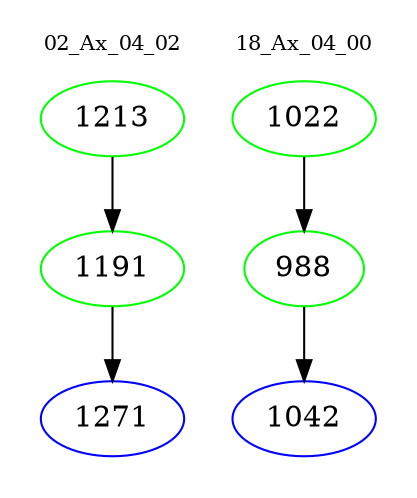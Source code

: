 digraph{
subgraph cluster_0 {
color = white
label = "02_Ax_04_02";
fontsize=10;
T0_1213 [label="1213", color="green"]
T0_1213 -> T0_1191 [color="black"]
T0_1191 [label="1191", color="green"]
T0_1191 -> T0_1271 [color="black"]
T0_1271 [label="1271", color="blue"]
}
subgraph cluster_1 {
color = white
label = "18_Ax_04_00";
fontsize=10;
T1_1022 [label="1022", color="green"]
T1_1022 -> T1_988 [color="black"]
T1_988 [label="988", color="green"]
T1_988 -> T1_1042 [color="black"]
T1_1042 [label="1042", color="blue"]
}
}
